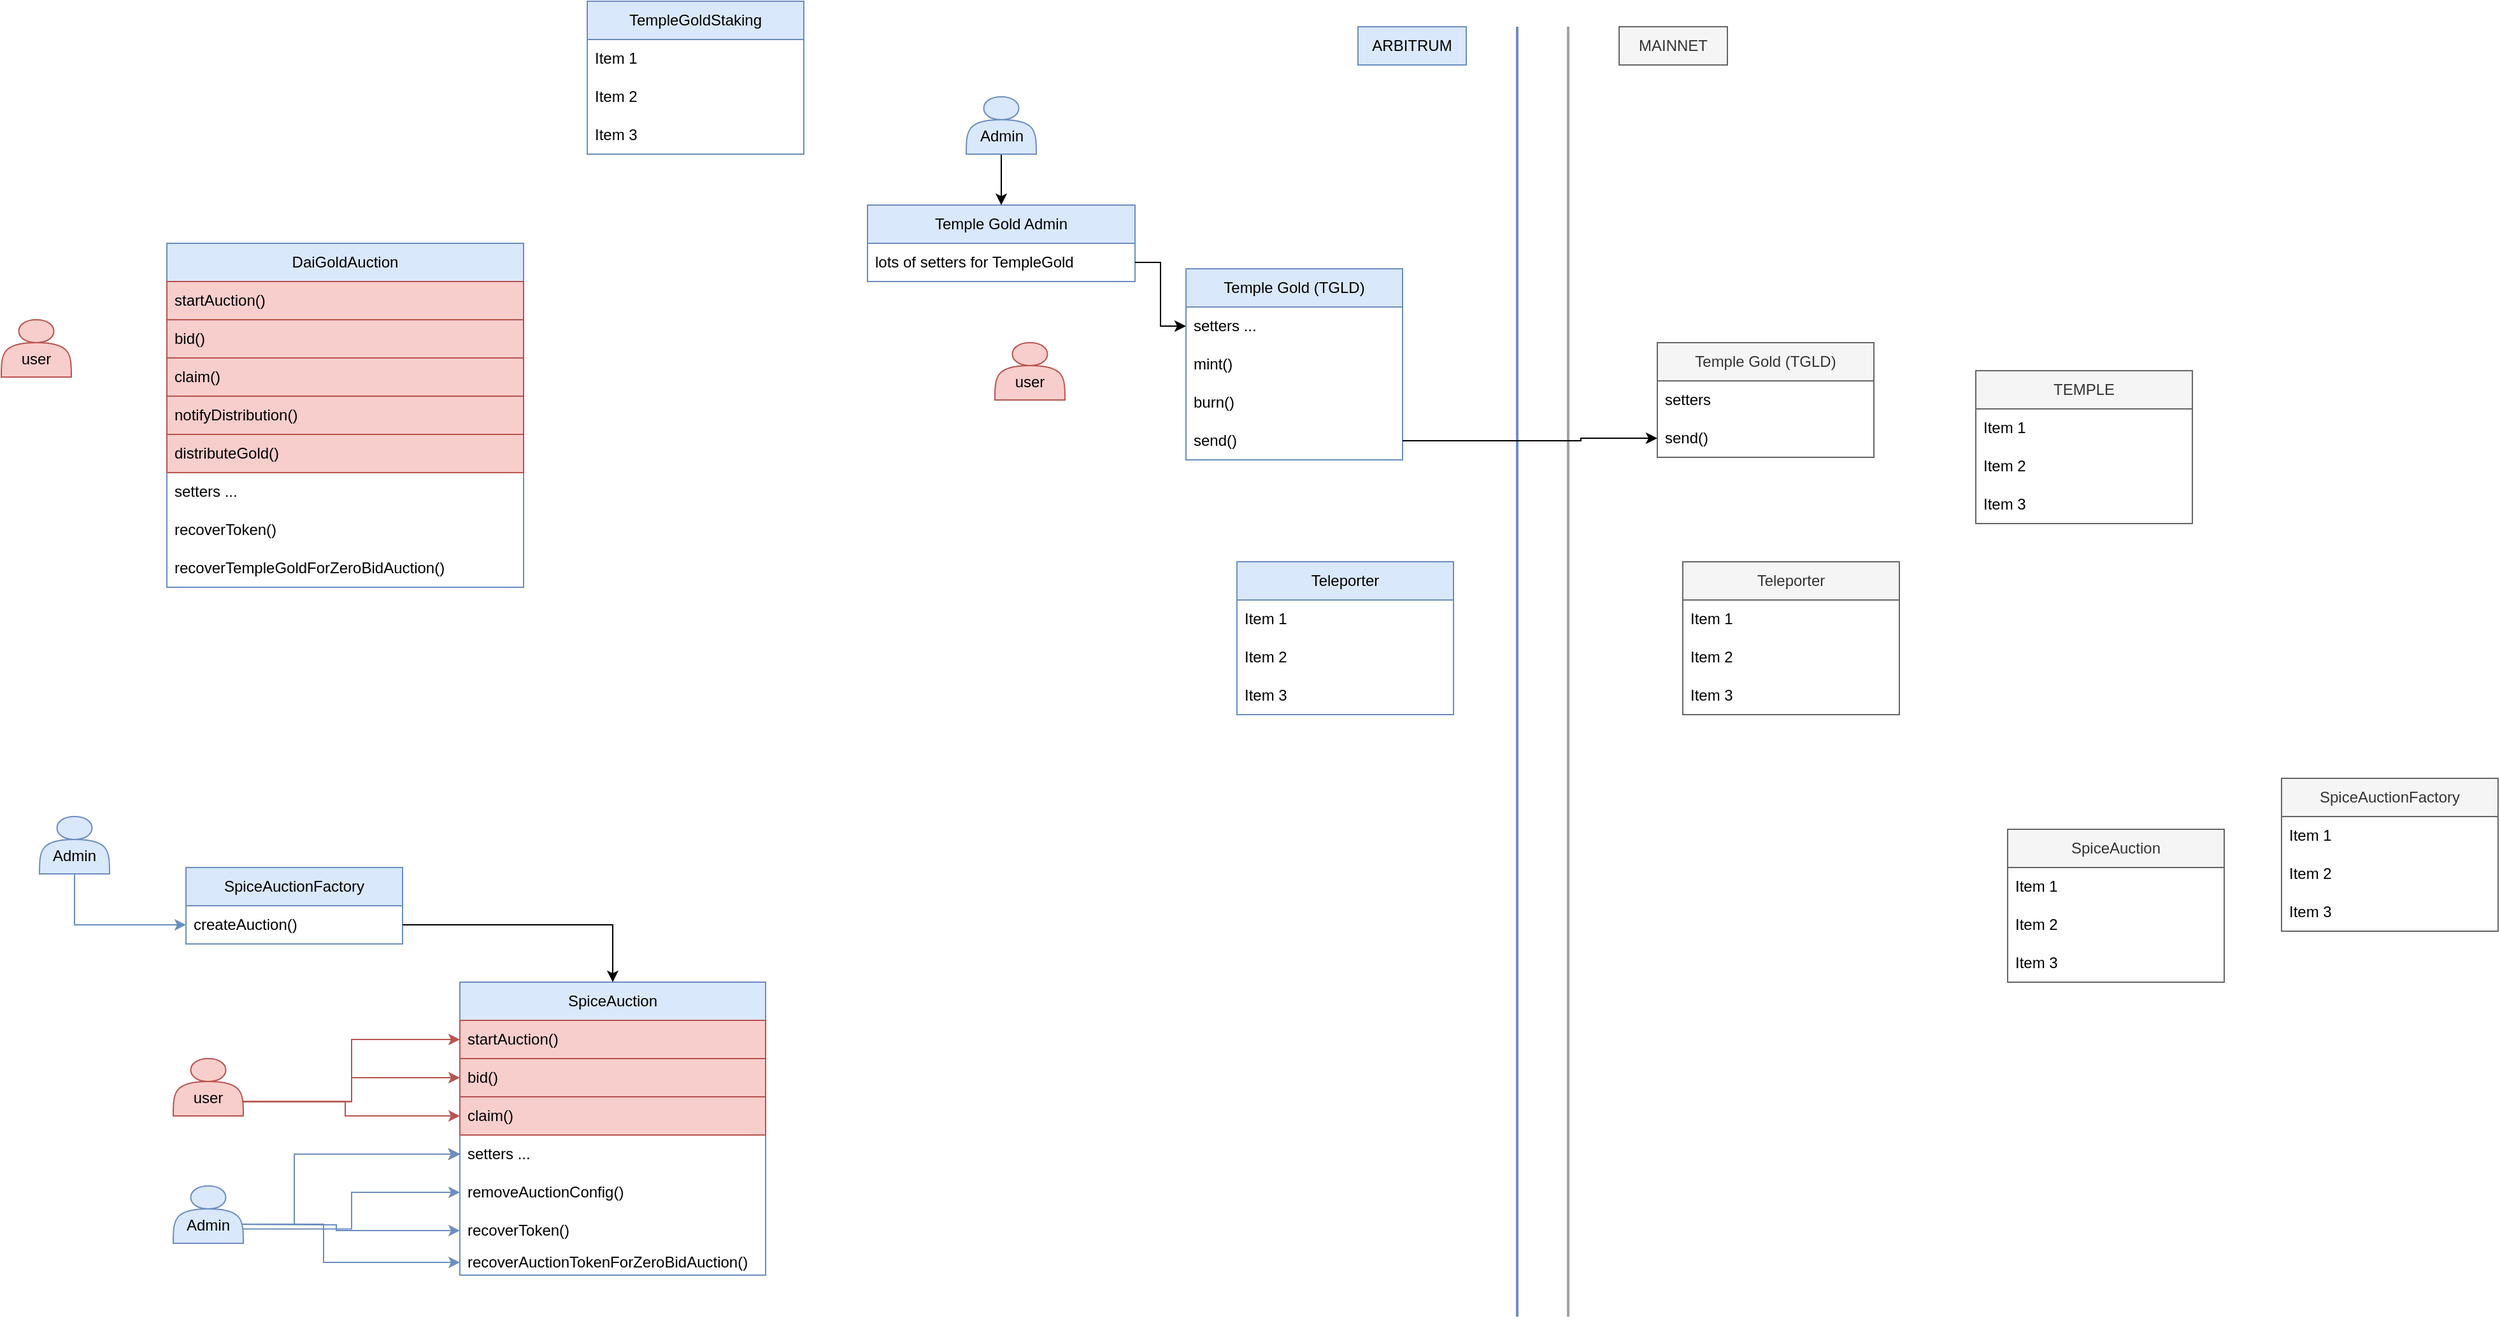 <mxfile version="24.7.17">
  <diagram name="Page-1" id="kN0Zl41MOOWJ0NG0OLpR">
    <mxGraphModel dx="1940" dy="1709" grid="1" gridSize="10" guides="1" tooltips="1" connect="1" arrows="1" fold="1" page="1" pageScale="1" pageWidth="850" pageHeight="1100" math="0" shadow="0">
      <root>
        <mxCell id="0" />
        <mxCell id="1" parent="0" />
        <mxCell id="ul7KkK8-qh1lNXba7wHL-4" value="Temple Gold (TGLD)" style="swimlane;fontStyle=0;childLayout=stackLayout;horizontal=1;startSize=30;horizontalStack=0;resizeParent=1;resizeParentMax=0;resizeLast=0;collapsible=1;marginBottom=0;whiteSpace=wrap;html=1;fillColor=#dae8fc;strokeColor=#6c8ebf;" parent="1" vertex="1">
          <mxGeometry x="460" y="190" width="170" height="150" as="geometry" />
        </mxCell>
        <mxCell id="ul7KkK8-qh1lNXba7wHL-5" value="setters ..." style="text;strokeColor=none;fillColor=none;align=left;verticalAlign=middle;spacingLeft=4;spacingRight=4;overflow=hidden;points=[[0,0.5],[1,0.5]];portConstraint=eastwest;rotatable=0;whiteSpace=wrap;html=1;" parent="ul7KkK8-qh1lNXba7wHL-4" vertex="1">
          <mxGeometry y="30" width="170" height="30" as="geometry" />
        </mxCell>
        <mxCell id="ul7KkK8-qh1lNXba7wHL-6" value="mint()" style="text;strokeColor=none;fillColor=none;align=left;verticalAlign=middle;spacingLeft=4;spacingRight=4;overflow=hidden;points=[[0,0.5],[1,0.5]];portConstraint=eastwest;rotatable=0;whiteSpace=wrap;html=1;" parent="ul7KkK8-qh1lNXba7wHL-4" vertex="1">
          <mxGeometry y="60" width="170" height="30" as="geometry" />
        </mxCell>
        <mxCell id="PqB-_CvW8uiKwiQ8ZS_M-6" value="burn()" style="text;strokeColor=none;fillColor=none;align=left;verticalAlign=middle;spacingLeft=4;spacingRight=4;overflow=hidden;points=[[0,0.5],[1,0.5]];portConstraint=eastwest;rotatable=0;whiteSpace=wrap;html=1;" vertex="1" parent="ul7KkK8-qh1lNXba7wHL-4">
          <mxGeometry y="90" width="170" height="30" as="geometry" />
        </mxCell>
        <mxCell id="ul7KkK8-qh1lNXba7wHL-7" value="send()" style="text;strokeColor=none;fillColor=none;align=left;verticalAlign=middle;spacingLeft=4;spacingRight=4;overflow=hidden;points=[[0,0.5],[1,0.5]];portConstraint=eastwest;rotatable=0;whiteSpace=wrap;html=1;" parent="ul7KkK8-qh1lNXba7wHL-4" vertex="1">
          <mxGeometry y="120" width="170" height="30" as="geometry" />
        </mxCell>
        <mxCell id="ul7KkK8-qh1lNXba7wHL-8" value="Temple Gold (TGLD)" style="swimlane;fontStyle=0;childLayout=stackLayout;horizontal=1;startSize=30;horizontalStack=0;resizeParent=1;resizeParentMax=0;resizeLast=0;collapsible=1;marginBottom=0;whiteSpace=wrap;html=1;fillColor=#f5f5f5;fontColor=#333333;strokeColor=#666666;" parent="1" vertex="1">
          <mxGeometry x="830" y="248" width="170" height="90" as="geometry" />
        </mxCell>
        <mxCell id="ul7KkK8-qh1lNXba7wHL-9" value="setters" style="text;strokeColor=none;fillColor=none;align=left;verticalAlign=middle;spacingLeft=4;spacingRight=4;overflow=hidden;points=[[0,0.5],[1,0.5]];portConstraint=eastwest;rotatable=0;whiteSpace=wrap;html=1;" parent="ul7KkK8-qh1lNXba7wHL-8" vertex="1">
          <mxGeometry y="30" width="170" height="30" as="geometry" />
        </mxCell>
        <mxCell id="ul7KkK8-qh1lNXba7wHL-10" value="send()" style="text;strokeColor=none;fillColor=none;align=left;verticalAlign=middle;spacingLeft=4;spacingRight=4;overflow=hidden;points=[[0,0.5],[1,0.5]];portConstraint=eastwest;rotatable=0;whiteSpace=wrap;html=1;" parent="ul7KkK8-qh1lNXba7wHL-8" vertex="1">
          <mxGeometry y="60" width="170" height="30" as="geometry" />
        </mxCell>
        <mxCell id="ul7KkK8-qh1lNXba7wHL-16" value="ARBITRUM" style="text;html=1;align=center;verticalAlign=middle;whiteSpace=wrap;rounded=0;fillColor=#dae8fc;strokeColor=#6c8ebf;" parent="1" vertex="1">
          <mxGeometry x="595" width="85" height="30" as="geometry" />
        </mxCell>
        <mxCell id="ul7KkK8-qh1lNXba7wHL-17" value="MAINNET" style="text;html=1;align=center;verticalAlign=middle;whiteSpace=wrap;rounded=0;fillColor=#f5f5f5;strokeColor=#666666;fontColor=#333333;" parent="1" vertex="1">
          <mxGeometry x="800" width="85" height="30" as="geometry" />
        </mxCell>
        <mxCell id="ul7KkK8-qh1lNXba7wHL-18" value="TempleGoldStaking" style="swimlane;fontStyle=0;childLayout=stackLayout;horizontal=1;startSize=30;horizontalStack=0;resizeParent=1;resizeParentMax=0;resizeLast=0;collapsible=1;marginBottom=0;whiteSpace=wrap;html=1;fillColor=#dae8fc;strokeColor=#6c8ebf;" parent="1" vertex="1">
          <mxGeometry x="-10" y="-20" width="170" height="120" as="geometry" />
        </mxCell>
        <mxCell id="ul7KkK8-qh1lNXba7wHL-19" value="Item 1" style="text;strokeColor=none;fillColor=none;align=left;verticalAlign=middle;spacingLeft=4;spacingRight=4;overflow=hidden;points=[[0,0.5],[1,0.5]];portConstraint=eastwest;rotatable=0;whiteSpace=wrap;html=1;" parent="ul7KkK8-qh1lNXba7wHL-18" vertex="1">
          <mxGeometry y="30" width="170" height="30" as="geometry" />
        </mxCell>
        <mxCell id="ul7KkK8-qh1lNXba7wHL-20" value="Item 2" style="text;strokeColor=none;fillColor=none;align=left;verticalAlign=middle;spacingLeft=4;spacingRight=4;overflow=hidden;points=[[0,0.5],[1,0.5]];portConstraint=eastwest;rotatable=0;whiteSpace=wrap;html=1;" parent="ul7KkK8-qh1lNXba7wHL-18" vertex="1">
          <mxGeometry y="60" width="170" height="30" as="geometry" />
        </mxCell>
        <mxCell id="ul7KkK8-qh1lNXba7wHL-21" value="Item 3" style="text;strokeColor=none;fillColor=none;align=left;verticalAlign=middle;spacingLeft=4;spacingRight=4;overflow=hidden;points=[[0,0.5],[1,0.5]];portConstraint=eastwest;rotatable=0;whiteSpace=wrap;html=1;" parent="ul7KkK8-qh1lNXba7wHL-18" vertex="1">
          <mxGeometry y="90" width="170" height="30" as="geometry" />
        </mxCell>
        <mxCell id="ul7KkK8-qh1lNXba7wHL-22" value="Teleporter" style="swimlane;fontStyle=0;childLayout=stackLayout;horizontal=1;startSize=30;horizontalStack=0;resizeParent=1;resizeParentMax=0;resizeLast=0;collapsible=1;marginBottom=0;whiteSpace=wrap;html=1;fillColor=#dae8fc;strokeColor=#6c8ebf;" parent="1" vertex="1">
          <mxGeometry x="500" y="420" width="170" height="120" as="geometry" />
        </mxCell>
        <mxCell id="ul7KkK8-qh1lNXba7wHL-23" value="Item 1" style="text;strokeColor=none;fillColor=none;align=left;verticalAlign=middle;spacingLeft=4;spacingRight=4;overflow=hidden;points=[[0,0.5],[1,0.5]];portConstraint=eastwest;rotatable=0;whiteSpace=wrap;html=1;" parent="ul7KkK8-qh1lNXba7wHL-22" vertex="1">
          <mxGeometry y="30" width="170" height="30" as="geometry" />
        </mxCell>
        <mxCell id="ul7KkK8-qh1lNXba7wHL-24" value="Item 2" style="text;strokeColor=none;fillColor=none;align=left;verticalAlign=middle;spacingLeft=4;spacingRight=4;overflow=hidden;points=[[0,0.5],[1,0.5]];portConstraint=eastwest;rotatable=0;whiteSpace=wrap;html=1;" parent="ul7KkK8-qh1lNXba7wHL-22" vertex="1">
          <mxGeometry y="60" width="170" height="30" as="geometry" />
        </mxCell>
        <mxCell id="ul7KkK8-qh1lNXba7wHL-25" value="Item 3" style="text;strokeColor=none;fillColor=none;align=left;verticalAlign=middle;spacingLeft=4;spacingRight=4;overflow=hidden;points=[[0,0.5],[1,0.5]];portConstraint=eastwest;rotatable=0;whiteSpace=wrap;html=1;" parent="ul7KkK8-qh1lNXba7wHL-22" vertex="1">
          <mxGeometry y="90" width="170" height="30" as="geometry" />
        </mxCell>
        <mxCell id="ul7KkK8-qh1lNXba7wHL-26" value="Teleporter" style="swimlane;fontStyle=0;childLayout=stackLayout;horizontal=1;startSize=30;horizontalStack=0;resizeParent=1;resizeParentMax=0;resizeLast=0;collapsible=1;marginBottom=0;whiteSpace=wrap;html=1;fillColor=#f5f5f5;strokeColor=#666666;fontColor=#333333;" parent="1" vertex="1">
          <mxGeometry x="850" y="420" width="170" height="120" as="geometry" />
        </mxCell>
        <mxCell id="ul7KkK8-qh1lNXba7wHL-27" value="Item 1" style="text;strokeColor=none;fillColor=none;align=left;verticalAlign=middle;spacingLeft=4;spacingRight=4;overflow=hidden;points=[[0,0.5],[1,0.5]];portConstraint=eastwest;rotatable=0;whiteSpace=wrap;html=1;" parent="ul7KkK8-qh1lNXba7wHL-26" vertex="1">
          <mxGeometry y="30" width="170" height="30" as="geometry" />
        </mxCell>
        <mxCell id="ul7KkK8-qh1lNXba7wHL-28" value="Item 2" style="text;strokeColor=none;fillColor=none;align=left;verticalAlign=middle;spacingLeft=4;spacingRight=4;overflow=hidden;points=[[0,0.5],[1,0.5]];portConstraint=eastwest;rotatable=0;whiteSpace=wrap;html=1;" parent="ul7KkK8-qh1lNXba7wHL-26" vertex="1">
          <mxGeometry y="60" width="170" height="30" as="geometry" />
        </mxCell>
        <mxCell id="ul7KkK8-qh1lNXba7wHL-29" value="Item 3" style="text;strokeColor=none;fillColor=none;align=left;verticalAlign=middle;spacingLeft=4;spacingRight=4;overflow=hidden;points=[[0,0.5],[1,0.5]];portConstraint=eastwest;rotatable=0;whiteSpace=wrap;html=1;" parent="ul7KkK8-qh1lNXba7wHL-26" vertex="1">
          <mxGeometry y="90" width="170" height="30" as="geometry" />
        </mxCell>
        <mxCell id="ul7KkK8-qh1lNXba7wHL-30" value="Temple Gold Admin" style="swimlane;fontStyle=0;childLayout=stackLayout;horizontal=1;startSize=30;horizontalStack=0;resizeParent=1;resizeParentMax=0;resizeLast=0;collapsible=1;marginBottom=0;whiteSpace=wrap;html=1;fillColor=#dae8fc;strokeColor=#6c8ebf;" parent="1" vertex="1">
          <mxGeometry x="210" y="140" width="210" height="60" as="geometry" />
        </mxCell>
        <mxCell id="ul7KkK8-qh1lNXba7wHL-31" value="lots of setters for TempleGold" style="text;strokeColor=none;fillColor=none;align=left;verticalAlign=middle;spacingLeft=4;spacingRight=4;overflow=hidden;points=[[0,0.5],[1,0.5]];portConstraint=eastwest;rotatable=0;whiteSpace=wrap;html=1;" parent="ul7KkK8-qh1lNXba7wHL-30" vertex="1">
          <mxGeometry y="30" width="210" height="30" as="geometry" />
        </mxCell>
        <mxCell id="ul7KkK8-qh1lNXba7wHL-34" value="DaiGoldAuction" style="swimlane;fontStyle=0;childLayout=stackLayout;horizontal=1;startSize=30;horizontalStack=0;resizeParent=1;resizeParentMax=0;resizeLast=0;collapsible=1;marginBottom=0;whiteSpace=wrap;html=1;fillColor=#dae8fc;strokeColor=#6c8ebf;" parent="1" vertex="1">
          <mxGeometry x="-340" y="170" width="280" height="270" as="geometry" />
        </mxCell>
        <mxCell id="ul7KkK8-qh1lNXba7wHL-36" value="startAuction()" style="text;strokeColor=#b85450;fillColor=#f8cecc;align=left;verticalAlign=middle;spacingLeft=4;spacingRight=4;overflow=hidden;points=[[0,0.5],[1,0.5]];portConstraint=eastwest;rotatable=0;whiteSpace=wrap;html=1;" parent="ul7KkK8-qh1lNXba7wHL-34" vertex="1">
          <mxGeometry y="30" width="280" height="30" as="geometry" />
        </mxCell>
        <mxCell id="ul7KkK8-qh1lNXba7wHL-37" value="bid()" style="text;strokeColor=#b85450;fillColor=#f8cecc;align=left;verticalAlign=middle;spacingLeft=4;spacingRight=4;overflow=hidden;points=[[0,0.5],[1,0.5]];portConstraint=eastwest;rotatable=0;whiteSpace=wrap;html=1;" parent="ul7KkK8-qh1lNXba7wHL-34" vertex="1">
          <mxGeometry y="60" width="280" height="30" as="geometry" />
        </mxCell>
        <mxCell id="ul7KkK8-qh1lNXba7wHL-82" value="claim()" style="text;strokeColor=#b85450;fillColor=#f8cecc;align=left;verticalAlign=middle;spacingLeft=4;spacingRight=4;overflow=hidden;points=[[0,0.5],[1,0.5]];portConstraint=eastwest;rotatable=0;whiteSpace=wrap;html=1;" parent="ul7KkK8-qh1lNXba7wHL-34" vertex="1">
          <mxGeometry y="90" width="280" height="30" as="geometry" />
        </mxCell>
        <mxCell id="ul7KkK8-qh1lNXba7wHL-83" value="notifyDistribution()" style="text;strokeColor=#b85450;fillColor=#f8cecc;align=left;verticalAlign=middle;spacingLeft=4;spacingRight=4;overflow=hidden;points=[[0,0.5],[1,0.5]];portConstraint=eastwest;rotatable=0;whiteSpace=wrap;html=1;" parent="ul7KkK8-qh1lNXba7wHL-34" vertex="1">
          <mxGeometry y="120" width="280" height="30" as="geometry" />
        </mxCell>
        <mxCell id="21_gAbxY58Gw7jwpVy-6-2" value="distributeGold()" style="text;strokeColor=#b85450;fillColor=#f8cecc;align=left;verticalAlign=middle;spacingLeft=4;spacingRight=4;overflow=hidden;points=[[0,0.5],[1,0.5]];portConstraint=eastwest;rotatable=0;whiteSpace=wrap;html=1;" parent="ul7KkK8-qh1lNXba7wHL-34" vertex="1">
          <mxGeometry y="150" width="280" height="30" as="geometry" />
        </mxCell>
        <mxCell id="ul7KkK8-qh1lNXba7wHL-35" value="setters ..." style="text;strokeColor=none;fillColor=none;align=left;verticalAlign=middle;spacingLeft=4;spacingRight=4;overflow=hidden;points=[[0,0.5],[1,0.5]];portConstraint=eastwest;rotatable=0;whiteSpace=wrap;html=1;" parent="ul7KkK8-qh1lNXba7wHL-34" vertex="1">
          <mxGeometry y="180" width="280" height="30" as="geometry" />
        </mxCell>
        <mxCell id="ul7KkK8-qh1lNXba7wHL-84" value="recoverToken()" style="text;strokeColor=none;fillColor=none;align=left;verticalAlign=middle;spacingLeft=4;spacingRight=4;overflow=hidden;points=[[0,0.5],[1,0.5]];portConstraint=eastwest;rotatable=0;whiteSpace=wrap;html=1;" parent="ul7KkK8-qh1lNXba7wHL-34" vertex="1">
          <mxGeometry y="210" width="280" height="30" as="geometry" />
        </mxCell>
        <mxCell id="ul7KkK8-qh1lNXba7wHL-85" value="recoverTempleGoldForZeroBidAuction()" style="text;strokeColor=none;fillColor=none;align=left;verticalAlign=middle;spacingLeft=4;spacingRight=4;overflow=hidden;points=[[0,0.5],[1,0.5]];portConstraint=eastwest;rotatable=0;whiteSpace=wrap;html=1;" parent="ul7KkK8-qh1lNXba7wHL-34" vertex="1">
          <mxGeometry y="240" width="280" height="30" as="geometry" />
        </mxCell>
        <mxCell id="ul7KkK8-qh1lNXba7wHL-38" value="SpiceAuctionFactory" style="swimlane;fontStyle=0;childLayout=stackLayout;horizontal=1;startSize=30;horizontalStack=0;resizeParent=1;resizeParentMax=0;resizeLast=0;collapsible=1;marginBottom=0;whiteSpace=wrap;html=1;fillColor=#dae8fc;strokeColor=#6c8ebf;" parent="1" vertex="1">
          <mxGeometry x="-325" y="660" width="170" height="60" as="geometry" />
        </mxCell>
        <mxCell id="ul7KkK8-qh1lNXba7wHL-39" value="createAuction()" style="text;strokeColor=none;fillColor=none;align=left;verticalAlign=middle;spacingLeft=4;spacingRight=4;overflow=hidden;points=[[0,0.5],[1,0.5]];portConstraint=eastwest;rotatable=0;whiteSpace=wrap;html=1;" parent="ul7KkK8-qh1lNXba7wHL-38" vertex="1">
          <mxGeometry y="30" width="170" height="30" as="geometry" />
        </mxCell>
        <mxCell id="ul7KkK8-qh1lNXba7wHL-42" value="SpiceAuction" style="swimlane;fontStyle=0;childLayout=stackLayout;horizontal=1;startSize=30;horizontalStack=0;resizeParent=1;resizeParentMax=0;resizeLast=0;collapsible=1;marginBottom=0;whiteSpace=wrap;html=1;fillColor=#dae8fc;strokeColor=#6c8ebf;" parent="1" vertex="1">
          <mxGeometry x="-110" y="750" width="240" height="230" as="geometry">
            <mxRectangle x="-10" y="600" width="150" height="30" as="alternateBounds" />
          </mxGeometry>
        </mxCell>
        <mxCell id="ul7KkK8-qh1lNXba7wHL-43" value="startAuction()" style="text;strokeColor=#b85450;fillColor=#f8cecc;align=left;verticalAlign=middle;spacingLeft=4;spacingRight=4;overflow=hidden;points=[[0,0.5],[1,0.5]];portConstraint=eastwest;rotatable=0;whiteSpace=wrap;html=1;" parent="ul7KkK8-qh1lNXba7wHL-42" vertex="1">
          <mxGeometry y="30" width="240" height="30" as="geometry" />
        </mxCell>
        <mxCell id="ul7KkK8-qh1lNXba7wHL-44" value="bid()" style="text;strokeColor=#b85450;fillColor=#f8cecc;align=left;verticalAlign=middle;spacingLeft=4;spacingRight=4;overflow=hidden;points=[[0,0.5],[1,0.5]];portConstraint=eastwest;rotatable=0;whiteSpace=wrap;html=1;" parent="ul7KkK8-qh1lNXba7wHL-42" vertex="1">
          <mxGeometry y="60" width="240" height="30" as="geometry" />
        </mxCell>
        <mxCell id="ul7KkK8-qh1lNXba7wHL-45" value="claim()" style="text;strokeColor=#b85450;fillColor=#f8cecc;align=left;verticalAlign=middle;spacingLeft=4;spacingRight=4;overflow=hidden;points=[[0,0.5],[1,0.5]];portConstraint=eastwest;rotatable=0;whiteSpace=wrap;html=1;" parent="ul7KkK8-qh1lNXba7wHL-42" vertex="1">
          <mxGeometry y="90" width="240" height="30" as="geometry" />
        </mxCell>
        <mxCell id="ul7KkK8-qh1lNXba7wHL-60" value="setters ..." style="text;strokeColor=none;fillColor=none;align=left;verticalAlign=middle;spacingLeft=4;spacingRight=4;overflow=hidden;points=[[0,0.5],[1,0.5]];portConstraint=eastwest;rotatable=0;whiteSpace=wrap;html=1;" parent="ul7KkK8-qh1lNXba7wHL-42" vertex="1">
          <mxGeometry y="120" width="240" height="30" as="geometry" />
        </mxCell>
        <mxCell id="ul7KkK8-qh1lNXba7wHL-61" value="removeAuctionConfig()" style="text;strokeColor=none;fillColor=none;align=left;verticalAlign=middle;spacingLeft=4;spacingRight=4;overflow=hidden;points=[[0,0.5],[1,0.5]];portConstraint=eastwest;rotatable=0;whiteSpace=wrap;html=1;" parent="ul7KkK8-qh1lNXba7wHL-42" vertex="1">
          <mxGeometry y="150" width="240" height="30" as="geometry" />
        </mxCell>
        <mxCell id="ul7KkK8-qh1lNXba7wHL-62" value="recoverToken()" style="text;strokeColor=none;fillColor=none;align=left;verticalAlign=middle;spacingLeft=4;spacingRight=4;overflow=hidden;points=[[0,0.5],[1,0.5]];portConstraint=eastwest;rotatable=0;whiteSpace=wrap;html=1;" parent="ul7KkK8-qh1lNXba7wHL-42" vertex="1">
          <mxGeometry y="180" width="240" height="30" as="geometry" />
        </mxCell>
        <mxCell id="ul7KkK8-qh1lNXba7wHL-63" value="recoverAuctionTokenForZeroBidAuction()" style="text;strokeColor=none;fillColor=none;align=left;verticalAlign=middle;spacingLeft=4;spacingRight=4;overflow=hidden;points=[[0,0.5],[1,0.5]];portConstraint=eastwest;rotatable=0;whiteSpace=wrap;html=1;" parent="ul7KkK8-qh1lNXba7wHL-42" vertex="1">
          <mxGeometry y="210" width="240" height="20" as="geometry" />
        </mxCell>
        <mxCell id="ul7KkK8-qh1lNXba7wHL-46" value="SpiceAuction" style="swimlane;fontStyle=0;childLayout=stackLayout;horizontal=1;startSize=30;horizontalStack=0;resizeParent=1;resizeParentMax=0;resizeLast=0;collapsible=1;marginBottom=0;whiteSpace=wrap;html=1;fillColor=#f5f5f5;strokeColor=#666666;fontColor=#333333;" parent="1" vertex="1">
          <mxGeometry x="1105" y="630" width="170" height="120" as="geometry" />
        </mxCell>
        <mxCell id="ul7KkK8-qh1lNXba7wHL-47" value="Item 1" style="text;strokeColor=none;fillColor=none;align=left;verticalAlign=middle;spacingLeft=4;spacingRight=4;overflow=hidden;points=[[0,0.5],[1,0.5]];portConstraint=eastwest;rotatable=0;whiteSpace=wrap;html=1;" parent="ul7KkK8-qh1lNXba7wHL-46" vertex="1">
          <mxGeometry y="30" width="170" height="30" as="geometry" />
        </mxCell>
        <mxCell id="ul7KkK8-qh1lNXba7wHL-48" value="Item 2" style="text;strokeColor=none;fillColor=none;align=left;verticalAlign=middle;spacingLeft=4;spacingRight=4;overflow=hidden;points=[[0,0.5],[1,0.5]];portConstraint=eastwest;rotatable=0;whiteSpace=wrap;html=1;" parent="ul7KkK8-qh1lNXba7wHL-46" vertex="1">
          <mxGeometry y="60" width="170" height="30" as="geometry" />
        </mxCell>
        <mxCell id="ul7KkK8-qh1lNXba7wHL-49" value="Item 3" style="text;strokeColor=none;fillColor=none;align=left;verticalAlign=middle;spacingLeft=4;spacingRight=4;overflow=hidden;points=[[0,0.5],[1,0.5]];portConstraint=eastwest;rotatable=0;whiteSpace=wrap;html=1;" parent="ul7KkK8-qh1lNXba7wHL-46" vertex="1">
          <mxGeometry y="90" width="170" height="30" as="geometry" />
        </mxCell>
        <mxCell id="ul7KkK8-qh1lNXba7wHL-50" value="TEMPLE" style="swimlane;fontStyle=0;childLayout=stackLayout;horizontal=1;startSize=30;horizontalStack=0;resizeParent=1;resizeParentMax=0;resizeLast=0;collapsible=1;marginBottom=0;whiteSpace=wrap;html=1;fillColor=#f5f5f5;strokeColor=#666666;fontColor=#333333;" parent="1" vertex="1">
          <mxGeometry x="1080" y="270" width="170" height="120" as="geometry" />
        </mxCell>
        <mxCell id="ul7KkK8-qh1lNXba7wHL-51" value="Item 1" style="text;strokeColor=none;fillColor=none;align=left;verticalAlign=middle;spacingLeft=4;spacingRight=4;overflow=hidden;points=[[0,0.5],[1,0.5]];portConstraint=eastwest;rotatable=0;whiteSpace=wrap;html=1;" parent="ul7KkK8-qh1lNXba7wHL-50" vertex="1">
          <mxGeometry y="30" width="170" height="30" as="geometry" />
        </mxCell>
        <mxCell id="ul7KkK8-qh1lNXba7wHL-52" value="Item 2" style="text;strokeColor=none;fillColor=none;align=left;verticalAlign=middle;spacingLeft=4;spacingRight=4;overflow=hidden;points=[[0,0.5],[1,0.5]];portConstraint=eastwest;rotatable=0;whiteSpace=wrap;html=1;" parent="ul7KkK8-qh1lNXba7wHL-50" vertex="1">
          <mxGeometry y="60" width="170" height="30" as="geometry" />
        </mxCell>
        <mxCell id="ul7KkK8-qh1lNXba7wHL-53" value="Item 3" style="text;strokeColor=none;fillColor=none;align=left;verticalAlign=middle;spacingLeft=4;spacingRight=4;overflow=hidden;points=[[0,0.5],[1,0.5]];portConstraint=eastwest;rotatable=0;whiteSpace=wrap;html=1;" parent="ul7KkK8-qh1lNXba7wHL-50" vertex="1">
          <mxGeometry y="90" width="170" height="30" as="geometry" />
        </mxCell>
        <mxCell id="ul7KkK8-qh1lNXba7wHL-54" value="SpiceAuctionFactory" style="swimlane;fontStyle=0;childLayout=stackLayout;horizontal=1;startSize=30;horizontalStack=0;resizeParent=1;resizeParentMax=0;resizeLast=0;collapsible=1;marginBottom=0;whiteSpace=wrap;html=1;fillColor=#f5f5f5;strokeColor=#666666;fontColor=#333333;" parent="1" vertex="1">
          <mxGeometry x="1320" y="590" width="170" height="120" as="geometry" />
        </mxCell>
        <mxCell id="ul7KkK8-qh1lNXba7wHL-55" value="Item 1" style="text;strokeColor=none;fillColor=none;align=left;verticalAlign=middle;spacingLeft=4;spacingRight=4;overflow=hidden;points=[[0,0.5],[1,0.5]];portConstraint=eastwest;rotatable=0;whiteSpace=wrap;html=1;" parent="ul7KkK8-qh1lNXba7wHL-54" vertex="1">
          <mxGeometry y="30" width="170" height="30" as="geometry" />
        </mxCell>
        <mxCell id="ul7KkK8-qh1lNXba7wHL-56" value="Item 2" style="text;strokeColor=none;fillColor=none;align=left;verticalAlign=middle;spacingLeft=4;spacingRight=4;overflow=hidden;points=[[0,0.5],[1,0.5]];portConstraint=eastwest;rotatable=0;whiteSpace=wrap;html=1;" parent="ul7KkK8-qh1lNXba7wHL-54" vertex="1">
          <mxGeometry y="60" width="170" height="30" as="geometry" />
        </mxCell>
        <mxCell id="ul7KkK8-qh1lNXba7wHL-57" value="Item 3" style="text;strokeColor=none;fillColor=none;align=left;verticalAlign=middle;spacingLeft=4;spacingRight=4;overflow=hidden;points=[[0,0.5],[1,0.5]];portConstraint=eastwest;rotatable=0;whiteSpace=wrap;html=1;" parent="ul7KkK8-qh1lNXba7wHL-54" vertex="1">
          <mxGeometry y="90" width="170" height="30" as="geometry" />
        </mxCell>
        <mxCell id="ul7KkK8-qh1lNXba7wHL-69" style="edgeStyle=orthogonalEdgeStyle;rounded=0;orthogonalLoop=1;jettySize=auto;html=1;exitX=0.5;exitY=0.5;exitDx=0;exitDy=0;exitPerimeter=0;entryX=0;entryY=0.5;entryDx=0;entryDy=0;" parent="1" target="ul7KkK8-qh1lNXba7wHL-60" edge="1">
          <mxGeometry relative="1" as="geometry">
            <mxPoint x="-305.0" y="940" as="sourcePoint" />
            <Array as="points">
              <mxPoint x="-240" y="940" />
              <mxPoint x="-240" y="885" />
            </Array>
          </mxGeometry>
        </mxCell>
        <mxCell id="ul7KkK8-qh1lNXba7wHL-71" style="edgeStyle=orthogonalEdgeStyle;rounded=0;orthogonalLoop=1;jettySize=auto;html=1;exitX=1;exitY=0.75;exitDx=0;exitDy=0;fillColor=#dae8fc;strokeColor=#6c8ebf;" parent="1" source="ul7KkK8-qh1lNXba7wHL-79" target="ul7KkK8-qh1lNXba7wHL-61" edge="1">
          <mxGeometry relative="1" as="geometry">
            <mxPoint x="-305.0" y="940" as="sourcePoint" />
          </mxGeometry>
        </mxCell>
        <mxCell id="ul7KkK8-qh1lNXba7wHL-72" style="edgeStyle=orthogonalEdgeStyle;rounded=0;orthogonalLoop=1;jettySize=auto;html=1;exitX=0.5;exitY=0.5;exitDx=0;exitDy=0;exitPerimeter=0;entryX=0;entryY=0.5;entryDx=0;entryDy=0;fillColor=#dae8fc;strokeColor=#6c8ebf;" parent="1" target="ul7KkK8-qh1lNXba7wHL-62" edge="1">
          <mxGeometry relative="1" as="geometry">
            <mxPoint x="-305.0" y="940" as="sourcePoint" />
          </mxGeometry>
        </mxCell>
        <mxCell id="ul7KkK8-qh1lNXba7wHL-73" style="edgeStyle=orthogonalEdgeStyle;rounded=0;orthogonalLoop=1;jettySize=auto;html=1;exitX=1;exitY=0.75;exitDx=0;exitDy=0;fillColor=#dae8fc;strokeColor=#6c8ebf;" parent="1" source="ul7KkK8-qh1lNXba7wHL-79" target="ul7KkK8-qh1lNXba7wHL-63" edge="1">
          <mxGeometry relative="1" as="geometry">
            <mxPoint x="-305.0" y="940" as="sourcePoint" />
            <Array as="points">
              <mxPoint x="-325" y="940" />
              <mxPoint x="-217" y="940" />
              <mxPoint x="-217" y="970" />
            </Array>
          </mxGeometry>
        </mxCell>
        <mxCell id="ul7KkK8-qh1lNXba7wHL-66" style="edgeStyle=orthogonalEdgeStyle;rounded=0;orthogonalLoop=1;jettySize=auto;html=1;exitX=1;exitY=0.75;exitDx=0;exitDy=0;fillColor=#f8cecc;strokeColor=#b85450;" parent="1" source="ul7KkK8-qh1lNXba7wHL-80" target="ul7KkK8-qh1lNXba7wHL-43" edge="1">
          <mxGeometry relative="1" as="geometry">
            <mxPoint x="-265.0" y="810" as="sourcePoint" />
          </mxGeometry>
        </mxCell>
        <mxCell id="ul7KkK8-qh1lNXba7wHL-67" style="edgeStyle=orthogonalEdgeStyle;rounded=0;orthogonalLoop=1;jettySize=auto;html=1;exitX=1;exitY=0.75;exitDx=0;exitDy=0;entryX=0;entryY=0.5;entryDx=0;entryDy=0;fillColor=#f8cecc;strokeColor=#b85450;" parent="1" source="ul7KkK8-qh1lNXba7wHL-80" target="ul7KkK8-qh1lNXba7wHL-44" edge="1">
          <mxGeometry relative="1" as="geometry">
            <mxPoint x="-265.0" y="810" as="sourcePoint" />
          </mxGeometry>
        </mxCell>
        <mxCell id="ul7KkK8-qh1lNXba7wHL-68" style="edgeStyle=orthogonalEdgeStyle;rounded=0;orthogonalLoop=1;jettySize=auto;html=1;exitX=1;exitY=0.75;exitDx=0;exitDy=0;entryX=0;entryY=0.5;entryDx=0;entryDy=0;fillColor=#f8cecc;strokeColor=#b85450;" parent="1" source="ul7KkK8-qh1lNXba7wHL-80" target="ul7KkK8-qh1lNXba7wHL-45" edge="1">
          <mxGeometry relative="1" as="geometry">
            <mxPoint x="-265.0" y="810" as="sourcePoint" />
            <Array as="points">
              <mxPoint x="-200" y="844" />
              <mxPoint x="-200" y="855" />
            </Array>
          </mxGeometry>
        </mxCell>
        <mxCell id="ul7KkK8-qh1lNXba7wHL-64" value="" style="endArrow=none;html=1;rounded=0;fillColor=#dae8fc;strokeColor=#6c8ebf;strokeWidth=2;" parent="1" edge="1">
          <mxGeometry width="50" height="50" relative="1" as="geometry">
            <mxPoint x="720" y="1012.597" as="sourcePoint" />
            <mxPoint x="720" as="targetPoint" />
          </mxGeometry>
        </mxCell>
        <mxCell id="ul7KkK8-qh1lNXba7wHL-65" value="" style="endArrow=none;html=1;rounded=0;fillColor=#f5f5f5;strokeColor=#A1A1A1;strokeWidth=2;" parent="1" edge="1">
          <mxGeometry width="50" height="50" relative="1" as="geometry">
            <mxPoint x="760" y="1012.597" as="sourcePoint" />
            <mxPoint x="760" as="targetPoint" />
          </mxGeometry>
        </mxCell>
        <mxCell id="ul7KkK8-qh1lNXba7wHL-70" style="edgeStyle=orthogonalEdgeStyle;rounded=0;orthogonalLoop=1;jettySize=auto;html=1;exitX=1;exitY=0.75;exitDx=0;exitDy=0;entryX=0;entryY=0.5;entryDx=0;entryDy=0;fillColor=#dae8fc;strokeColor=#6c8ebf;" parent="1" source="ul7KkK8-qh1lNXba7wHL-79" target="ul7KkK8-qh1lNXba7wHL-60" edge="1">
          <mxGeometry relative="1" as="geometry">
            <mxPoint x="-305.0" y="940" as="sourcePoint" />
            <mxPoint x="-110" y="885" as="targetPoint" />
            <Array as="points">
              <mxPoint x="-325" y="940" />
              <mxPoint x="-240" y="940" />
              <mxPoint x="-240" y="885" />
            </Array>
          </mxGeometry>
        </mxCell>
        <mxCell id="ul7KkK8-qh1lNXba7wHL-75" style="edgeStyle=orthogonalEdgeStyle;rounded=0;orthogonalLoop=1;jettySize=auto;html=1;exitX=0.5;exitY=1;exitDx=0;exitDy=0;fillColor=#dae8fc;strokeColor=#6c8ebf;" parent="1" source="ul7KkK8-qh1lNXba7wHL-77" target="ul7KkK8-qh1lNXba7wHL-39" edge="1">
          <mxGeometry relative="1" as="geometry">
            <mxPoint x="-375.0" y="705" as="sourcePoint" />
          </mxGeometry>
        </mxCell>
        <mxCell id="ul7KkK8-qh1lNXba7wHL-76" style="edgeStyle=orthogonalEdgeStyle;rounded=0;orthogonalLoop=1;jettySize=auto;html=1;exitX=1;exitY=0.5;exitDx=0;exitDy=0;entryX=0.5;entryY=0;entryDx=0;entryDy=0;" parent="1" source="ul7KkK8-qh1lNXba7wHL-39" target="ul7KkK8-qh1lNXba7wHL-42" edge="1">
          <mxGeometry relative="1" as="geometry" />
        </mxCell>
        <mxCell id="ul7KkK8-qh1lNXba7wHL-77" value="&lt;div&gt;&lt;br&gt;&lt;/div&gt;&lt;div&gt;Admin&lt;/div&gt;" style="shape=actor;whiteSpace=wrap;html=1;fillColor=#dae8fc;strokeColor=#6c8ebf;" parent="1" vertex="1">
          <mxGeometry x="-440" y="620" width="55" height="45" as="geometry" />
        </mxCell>
        <mxCell id="ul7KkK8-qh1lNXba7wHL-79" value="&lt;div&gt;&lt;br&gt;&lt;/div&gt;&lt;div&gt;Admin&lt;/div&gt;" style="shape=actor;whiteSpace=wrap;html=1;fillColor=#dae8fc;strokeColor=#6c8ebf;" parent="1" vertex="1">
          <mxGeometry x="-335" y="910" width="55" height="45" as="geometry" />
        </mxCell>
        <mxCell id="ul7KkK8-qh1lNXba7wHL-80" value="&lt;div&gt;&lt;br&gt;&lt;/div&gt;&lt;div&gt;user&lt;/div&gt;" style="shape=actor;whiteSpace=wrap;html=1;fillColor=#f8cecc;strokeColor=#b85450;" parent="1" vertex="1">
          <mxGeometry x="-335" y="810" width="55" height="45" as="geometry" />
        </mxCell>
        <mxCell id="21_gAbxY58Gw7jwpVy-6-1" value="&lt;div&gt;&lt;br&gt;&lt;/div&gt;&lt;div&gt;user&lt;/div&gt;" style="shape=actor;whiteSpace=wrap;html=1;fillColor=#f8cecc;strokeColor=#b85450;" parent="1" vertex="1">
          <mxGeometry x="-470" y="230" width="55" height="45" as="geometry" />
        </mxCell>
        <mxCell id="PqB-_CvW8uiKwiQ8ZS_M-4" style="edgeStyle=orthogonalEdgeStyle;rounded=0;orthogonalLoop=1;jettySize=auto;html=1;exitX=0.5;exitY=1;exitDx=0;exitDy=0;entryX=0.5;entryY=0;entryDx=0;entryDy=0;" edge="1" parent="1" source="PqB-_CvW8uiKwiQ8ZS_M-9" target="ul7KkK8-qh1lNXba7wHL-30">
          <mxGeometry relative="1" as="geometry">
            <mxPoint x="315" y="75" as="sourcePoint" />
          </mxGeometry>
        </mxCell>
        <mxCell id="PqB-_CvW8uiKwiQ8ZS_M-5" style="edgeStyle=orthogonalEdgeStyle;rounded=0;orthogonalLoop=1;jettySize=auto;html=1;exitX=1;exitY=0.5;exitDx=0;exitDy=0;" edge="1" parent="1" source="ul7KkK8-qh1lNXba7wHL-31" target="ul7KkK8-qh1lNXba7wHL-5">
          <mxGeometry relative="1" as="geometry" />
        </mxCell>
        <mxCell id="PqB-_CvW8uiKwiQ8ZS_M-7" style="edgeStyle=orthogonalEdgeStyle;rounded=0;orthogonalLoop=1;jettySize=auto;html=1;exitX=1;exitY=0.5;exitDx=0;exitDy=0;entryX=0;entryY=0.5;entryDx=0;entryDy=0;" edge="1" parent="1" source="ul7KkK8-qh1lNXba7wHL-7" target="ul7KkK8-qh1lNXba7wHL-10">
          <mxGeometry relative="1" as="geometry">
            <mxPoint x="800" y="323" as="targetPoint" />
            <Array as="points">
              <mxPoint x="770" y="325" />
              <mxPoint x="770" y="323" />
            </Array>
          </mxGeometry>
        </mxCell>
        <mxCell id="PqB-_CvW8uiKwiQ8ZS_M-8" value="&lt;div&gt;&lt;br&gt;&lt;/div&gt;&lt;div&gt;user&lt;/div&gt;" style="shape=actor;whiteSpace=wrap;html=1;fillColor=#f8cecc;strokeColor=#b85450;" vertex="1" parent="1">
          <mxGeometry x="310" y="248" width="55" height="45" as="geometry" />
        </mxCell>
        <mxCell id="PqB-_CvW8uiKwiQ8ZS_M-9" value="&lt;div&gt;&lt;br&gt;&lt;/div&gt;&lt;div&gt;Admin&lt;/div&gt;" style="shape=actor;whiteSpace=wrap;html=1;fillColor=#dae8fc;strokeColor=#6c8ebf;" vertex="1" parent="1">
          <mxGeometry x="287.5" y="55" width="55" height="45" as="geometry" />
        </mxCell>
      </root>
    </mxGraphModel>
  </diagram>
</mxfile>
